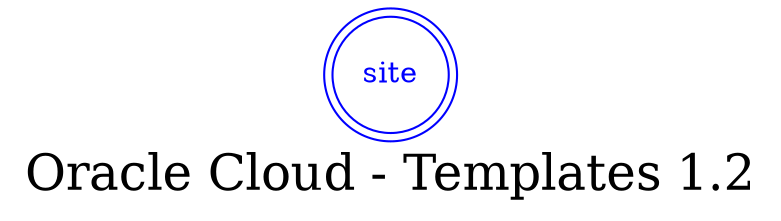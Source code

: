 digraph LexiconGraph {
graph[label="Oracle Cloud - Templates 1.2", fontsize=24]
splines=true
"site" [color=blue, fontcolor=blue, shape=doublecircle]
}
